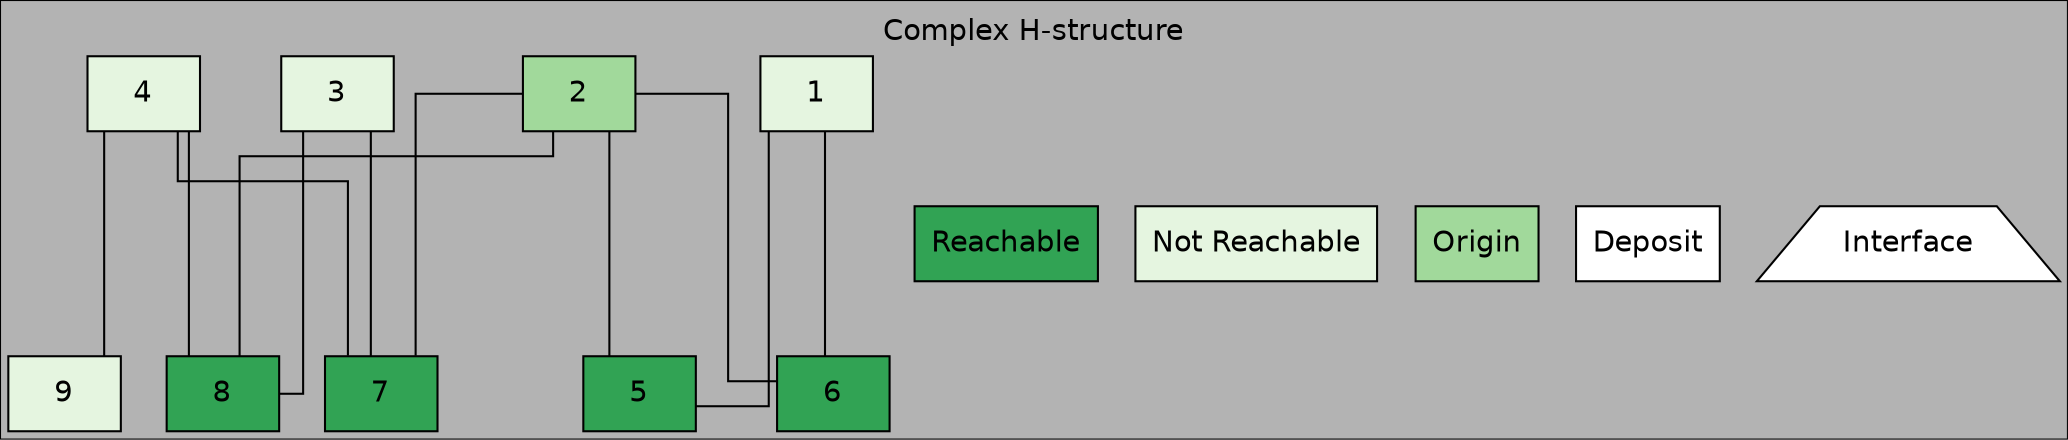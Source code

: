 digraph to_dot {
	graph [URL="http://tsdye.github.io/harris-matrix/",
		bgcolor="/x11/gray70",
		colorscheme=greens3,
		dpi="",
		fontcolor="/x11/black",
		fontname=helvetica,
		fontsize=14,
		label="Complex H-structure",
		labelloc=t,
		margin="",
		page="",
		ratio="",
		size="",
		splines=ortho,
		style=""
	];
	{
		graph [rank=sink];
		9		 [URL="http://tsdye.github.io/harris-matrix/",
			color="/x11/black",
			colorscheme=greens3,
			fillcolor=1,
			fontcolor="/x11/black",
			fontname=helvetica,
			fontsize=14,
			label=9,
			shape=box,
			style=filled];
	}
	{
		graph [rank=sink];
		8		 [URL="http://tsdye.github.io/harris-matrix/",
			color="/x11/black",
			colorscheme=greens3,
			fillcolor=3,
			fontcolor="/x11/black",
			fontname=helvetica,
			fontsize=14,
			label=8,
			shape=box,
			style=filled];
	}
	{
		graph [rank=sink];
		7		 [URL="http://tsdye.github.io/harris-matrix/",
			color="/x11/black",
			colorscheme=greens3,
			fillcolor=3,
			fontcolor="/x11/black",
			fontname=helvetica,
			fontsize=14,
			label=7,
			shape=box,
			style=filled];
	}
	{
		graph [rank=sink];
		6		 [URL="http://tsdye.github.io/harris-matrix/",
			color="/x11/black",
			colorscheme=greens3,
			fillcolor=3,
			fontcolor="/x11/black",
			fontname=helvetica,
			fontsize=14,
			label=6,
			shape=box,
			style=filled];
	}
	{
		graph [rank=sink];
		5		 [URL="http://tsdye.github.io/harris-matrix/",
			color="/x11/black",
			colorscheme=greens3,
			fillcolor=3,
			fontcolor="/x11/black",
			fontname=helvetica,
			fontsize=14,
			label=5,
			shape=box,
			style=filled];
	}
	{
		graph [rank=source];
		4		 [URL="http://tsdye.github.io/harris-matrix/",
			color="/x11/black",
			colorscheme=greens3,
			fillcolor=1,
			fontcolor="/x11/black",
			fontname=helvetica,
			fontsize=14,
			label=4,
			shape=box,
			style=filled];
	}
	{
		graph [rank=source];
		3		 [URL="http://tsdye.github.io/harris-matrix/",
			color="/x11/black",
			colorscheme=greens3,
			fillcolor=1,
			fontcolor="/x11/black",
			fontname=helvetica,
			fontsize=14,
			label=3,
			shape=box,
			style=filled];
	}
	{
		graph [rank=source];
		2		 [URL="http://tsdye.github.io/harris-matrix/",
			color="/x11/black",
			colorscheme=greens3,
			fillcolor=2,
			fontcolor="/x11/black",
			fontname=helvetica,
			fontsize=14,
			label=2,
			shape=box,
			style=filled];
	}
	{
		graph [rank=source];
		1		 [URL="http://tsdye.github.io/harris-matrix/",
			color="/x11/black",
			colorscheme=greens3,
			fillcolor=1,
			fontcolor="/x11/black",
			fontname=helvetica,
			fontsize=14,
			label=1,
			shape=box,
			style=filled];
	}
	1 -> 5	 [URL=nil,
		arrowhead=none,
		color="/x11/black",
		colorscheme=greens3,
		fontcolor="/x11/black",
		fontname=helvetica,
		fontsize=14,
		style=solid];
	1 -> 6	 [URL=nil,
		arrowhead=none,
		color="/x11/black",
		colorscheme=greens3,
		fontcolor="/x11/black",
		fontname=helvetica,
		fontsize=14,
		style=solid];
	2 -> 5	 [URL=nil,
		arrowhead=none,
		color="/x11/black",
		colorscheme=greens3,
		fontcolor="/x11/black",
		fontname=helvetica,
		fontsize=14,
		style=solid];
	2 -> 6	 [URL=nil,
		arrowhead=none,
		color="/x11/black",
		colorscheme=greens3,
		fontcolor="/x11/black",
		fontname=helvetica,
		fontsize=14,
		style=solid];
	2 -> 7	 [URL=nil,
		arrowhead=none,
		color="/x11/black",
		colorscheme=greens3,
		fontcolor="/x11/black",
		fontname=helvetica,
		fontsize=14,
		style=solid];
	2 -> 8	 [URL=nil,
		arrowhead=none,
		color="/x11/black",
		colorscheme=greens3,
		fontcolor="/x11/black",
		fontname=helvetica,
		fontsize=14,
		style=solid];
	3 -> 7	 [URL=nil,
		arrowhead=none,
		color="/x11/black",
		colorscheme=greens3,
		fontcolor="/x11/black",
		fontname=helvetica,
		fontsize=14,
		style=solid];
	3 -> 8	 [URL=nil,
		arrowhead=none,
		color="/x11/black",
		colorscheme=greens3,
		fontcolor="/x11/black",
		fontname=helvetica,
		fontsize=14,
		style=solid];
	4 -> 7	 [URL=nil,
		arrowhead=none,
		color="/x11/black",
		colorscheme=greens3,
		fontcolor="/x11/black",
		fontname=helvetica,
		fontsize=14,
		style=solid];
	4 -> 8	 [URL=nil,
		arrowhead=none,
		color="/x11/black",
		colorscheme=greens3,
		fontcolor="/x11/black",
		fontname=helvetica,
		fontsize=14,
		style=solid];
	4 -> 9	 [URL=nil,
		arrowhead=none,
		color="/x11/black",
		colorscheme=greens3,
		fontcolor="/x11/black",
		fontname=helvetica,
		fontsize=14,
		style=solid];
	REACHABLE	 [URL="http://tsdye.github.io/harris-matrix/",
		color="/x11/black",
		colorscheme=greens3,
		fillcolor=3,
		fontcolor="/x11/black",
		fontname=helvetica,
		fontsize=14,
		label=Reachable,
		shape=box,
		style=filled];
	"NOT-REACHABLE"	 [URL="http://tsdye.github.io/harris-matrix/",
		color="/x11/black",
		colorscheme=greens3,
		fillcolor=1,
		fontcolor="/x11/black",
		fontname=helvetica,
		fontsize=14,
		label="Not Reachable",
		shape=box,
		style=filled];
	ORIGIN	 [URL="http://tsdye.github.io/harris-matrix/",
		color="/x11/black",
		colorscheme=greens3,
		fillcolor=2,
		fontcolor="/x11/black",
		fontname=helvetica,
		fontsize=14,
		label=Origin,
		shape=box,
		style=filled];
	DEPOSIT	 [URL="http://tsdye.github.io/harris-matrix/",
		color="/x11/black",
		colorscheme=greens3,
		fillcolor="/x11/white",
		fontcolor="/x11/black",
		fontname=helvetica,
		fontsize=14,
		label=Deposit,
		shape=box,
		style=filled];
	INTERFACE	 [URL="http://tsdye.github.io/harris-matrix/",
		color="/x11/black",
		colorscheme=greens3,
		fillcolor="/x11/white",
		fontcolor="/x11/black",
		fontname=helvetica,
		fontsize=14,
		label=Interface,
		shape=trapezium,
		style=filled];
}

